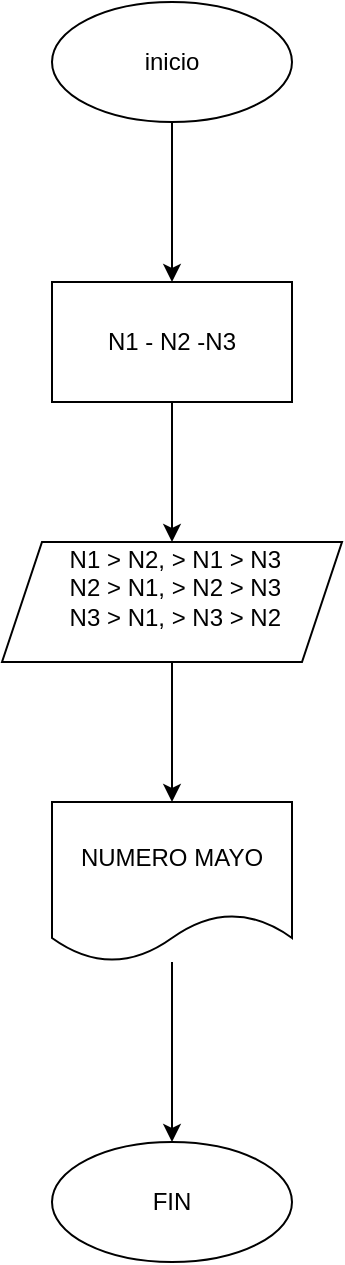 <mxfile>
    <diagram id="nMmr4RhJziEBZqRfv07j" name="Página-1">
        <mxGraphModel dx="908" dy="613" grid="1" gridSize="10" guides="1" tooltips="1" connect="1" arrows="1" fold="1" page="1" pageScale="1" pageWidth="827" pageHeight="1169" math="0" shadow="0">
            <root>
                <mxCell id="0"/>
                <mxCell id="1" parent="0"/>
                <mxCell id="4" value="" style="edgeStyle=none;html=1;" edge="1" parent="1" source="2" target="3">
                    <mxGeometry relative="1" as="geometry"/>
                </mxCell>
                <mxCell id="2" value="inicio" style="ellipse;whiteSpace=wrap;html=1;" vertex="1" parent="1">
                    <mxGeometry x="340" y="40" width="120" height="60" as="geometry"/>
                </mxCell>
                <mxCell id="10" value="" style="edgeStyle=none;html=1;" edge="1" parent="1" source="3" target="9">
                    <mxGeometry relative="1" as="geometry"/>
                </mxCell>
                <mxCell id="3" value="N1 - N2 -N3" style="whiteSpace=wrap;html=1;" vertex="1" parent="1">
                    <mxGeometry x="340" y="180" width="120" height="60" as="geometry"/>
                </mxCell>
                <mxCell id="12" value="" style="edgeStyle=none;html=1;" edge="1" parent="1" source="9" target="11">
                    <mxGeometry relative="1" as="geometry"/>
                </mxCell>
                <mxCell id="9" value="&#10;&#10;&lt;div&gt;&amp;nbsp;N1 &amp;gt; N2, &amp;gt; N1 &amp;gt; N3&lt;/div&gt;&lt;div&gt;&amp;nbsp;N2 &amp;gt; N1, &amp;gt; N2 &amp;gt; N3&lt;/div&gt;&lt;div&gt;&amp;nbsp;N3 &amp;gt; N1, &amp;gt; N3 &amp;gt; N2&lt;/div&gt;&lt;div&gt;&lt;br style=&quot;color: rgb(240, 240, 240); font-family: helvetica; font-size: 12px; font-style: normal; font-weight: 400; letter-spacing: normal; text-align: center; text-indent: 0px; text-transform: none; word-spacing: 0px; background-color: rgb(42, 42, 42);&quot;&gt;&#10;&#10;&lt;/div&gt;" style="shape=parallelogram;perimeter=parallelogramPerimeter;whiteSpace=wrap;html=1;fixedSize=1;" vertex="1" parent="1">
                    <mxGeometry x="315" y="310" width="170" height="60" as="geometry"/>
                </mxCell>
                <mxCell id="14" value="" style="edgeStyle=none;html=1;" edge="1" parent="1" source="11" target="13">
                    <mxGeometry relative="1" as="geometry"/>
                </mxCell>
                <mxCell id="11" value="NUMERO MAYO" style="shape=document;whiteSpace=wrap;html=1;boundedLbl=1;" vertex="1" parent="1">
                    <mxGeometry x="340" y="440" width="120" height="80" as="geometry"/>
                </mxCell>
                <mxCell id="13" value="FIN" style="ellipse;whiteSpace=wrap;html=1;" vertex="1" parent="1">
                    <mxGeometry x="340" y="610" width="120" height="60" as="geometry"/>
                </mxCell>
            </root>
        </mxGraphModel>
    </diagram>
</mxfile>